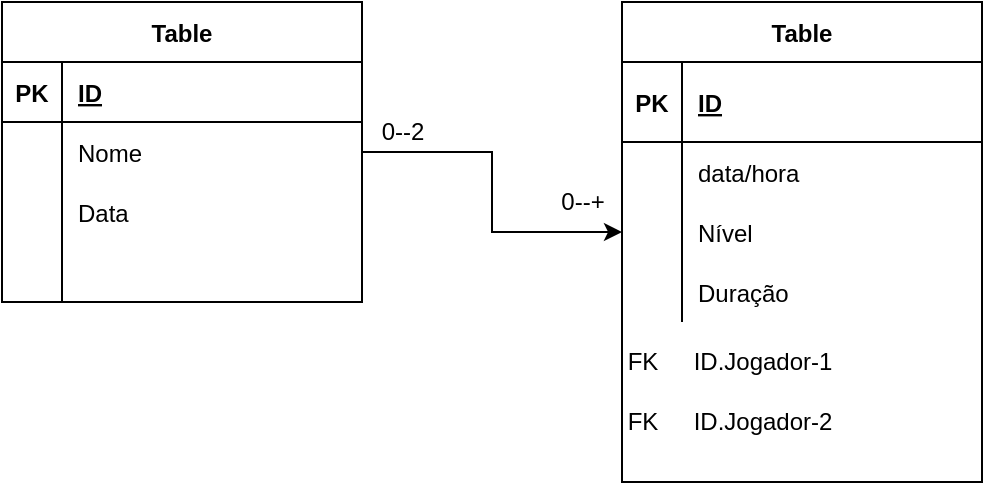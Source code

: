 <mxfile version="20.6.0" type="github" pages="3">
  <diagram id="2_VEw3E54Y6QXN33QihY" name="Página-1">
    <mxGraphModel dx="1515" dy="719" grid="1" gridSize="10" guides="1" tooltips="1" connect="1" arrows="1" fold="1" page="1" pageScale="1" pageWidth="827" pageHeight="1169" math="0" shadow="0">
      <root>
        <mxCell id="0" />
        <mxCell id="1" parent="0" />
        <mxCell id="chtkHVFTdHp2eZANlYZL-1" value="Table" style="shape=table;startSize=30;container=1;collapsible=1;childLayout=tableLayout;fixedRows=1;rowLines=0;fontStyle=1;align=center;resizeLast=1;" vertex="1" parent="1">
          <mxGeometry x="100" y="40" width="180" height="150" as="geometry" />
        </mxCell>
        <mxCell id="chtkHVFTdHp2eZANlYZL-2" value="" style="shape=tableRow;horizontal=0;startSize=0;swimlaneHead=0;swimlaneBody=0;fillColor=none;collapsible=0;dropTarget=0;points=[[0,0.5],[1,0.5]];portConstraint=eastwest;top=0;left=0;right=0;bottom=1;" vertex="1" parent="chtkHVFTdHp2eZANlYZL-1">
          <mxGeometry y="30" width="180" height="30" as="geometry" />
        </mxCell>
        <mxCell id="chtkHVFTdHp2eZANlYZL-3" value="PK" style="shape=partialRectangle;connectable=0;fillColor=none;top=0;left=0;bottom=0;right=0;fontStyle=1;overflow=hidden;" vertex="1" parent="chtkHVFTdHp2eZANlYZL-2">
          <mxGeometry width="30" height="30" as="geometry">
            <mxRectangle width="30" height="30" as="alternateBounds" />
          </mxGeometry>
        </mxCell>
        <mxCell id="chtkHVFTdHp2eZANlYZL-4" value="ID" style="shape=partialRectangle;connectable=0;fillColor=none;top=0;left=0;bottom=0;right=0;align=left;spacingLeft=6;fontStyle=5;overflow=hidden;" vertex="1" parent="chtkHVFTdHp2eZANlYZL-2">
          <mxGeometry x="30" width="150" height="30" as="geometry">
            <mxRectangle width="150" height="30" as="alternateBounds" />
          </mxGeometry>
        </mxCell>
        <mxCell id="chtkHVFTdHp2eZANlYZL-5" value="" style="shape=tableRow;horizontal=0;startSize=0;swimlaneHead=0;swimlaneBody=0;fillColor=none;collapsible=0;dropTarget=0;points=[[0,0.5],[1,0.5]];portConstraint=eastwest;top=0;left=0;right=0;bottom=0;" vertex="1" parent="chtkHVFTdHp2eZANlYZL-1">
          <mxGeometry y="60" width="180" height="30" as="geometry" />
        </mxCell>
        <mxCell id="chtkHVFTdHp2eZANlYZL-6" value="" style="shape=partialRectangle;connectable=0;fillColor=none;top=0;left=0;bottom=0;right=0;editable=1;overflow=hidden;" vertex="1" parent="chtkHVFTdHp2eZANlYZL-5">
          <mxGeometry width="30" height="30" as="geometry">
            <mxRectangle width="30" height="30" as="alternateBounds" />
          </mxGeometry>
        </mxCell>
        <mxCell id="chtkHVFTdHp2eZANlYZL-7" value="Nome" style="shape=partialRectangle;connectable=0;fillColor=none;top=0;left=0;bottom=0;right=0;align=left;spacingLeft=6;overflow=hidden;" vertex="1" parent="chtkHVFTdHp2eZANlYZL-5">
          <mxGeometry x="30" width="150" height="30" as="geometry">
            <mxRectangle width="150" height="30" as="alternateBounds" />
          </mxGeometry>
        </mxCell>
        <mxCell id="chtkHVFTdHp2eZANlYZL-8" value="" style="shape=tableRow;horizontal=0;startSize=0;swimlaneHead=0;swimlaneBody=0;fillColor=none;collapsible=0;dropTarget=0;points=[[0,0.5],[1,0.5]];portConstraint=eastwest;top=0;left=0;right=0;bottom=0;" vertex="1" parent="chtkHVFTdHp2eZANlYZL-1">
          <mxGeometry y="90" width="180" height="30" as="geometry" />
        </mxCell>
        <mxCell id="chtkHVFTdHp2eZANlYZL-9" value="" style="shape=partialRectangle;connectable=0;fillColor=none;top=0;left=0;bottom=0;right=0;editable=1;overflow=hidden;" vertex="1" parent="chtkHVFTdHp2eZANlYZL-8">
          <mxGeometry width="30" height="30" as="geometry">
            <mxRectangle width="30" height="30" as="alternateBounds" />
          </mxGeometry>
        </mxCell>
        <mxCell id="chtkHVFTdHp2eZANlYZL-10" value="Data" style="shape=partialRectangle;connectable=0;fillColor=none;top=0;left=0;bottom=0;right=0;align=left;spacingLeft=6;overflow=hidden;" vertex="1" parent="chtkHVFTdHp2eZANlYZL-8">
          <mxGeometry x="30" width="150" height="30" as="geometry">
            <mxRectangle width="150" height="30" as="alternateBounds" />
          </mxGeometry>
        </mxCell>
        <mxCell id="chtkHVFTdHp2eZANlYZL-11" value="" style="shape=tableRow;horizontal=0;startSize=0;swimlaneHead=0;swimlaneBody=0;fillColor=none;collapsible=0;dropTarget=0;points=[[0,0.5],[1,0.5]];portConstraint=eastwest;top=0;left=0;right=0;bottom=0;" vertex="1" parent="chtkHVFTdHp2eZANlYZL-1">
          <mxGeometry y="120" width="180" height="30" as="geometry" />
        </mxCell>
        <mxCell id="chtkHVFTdHp2eZANlYZL-12" value="" style="shape=partialRectangle;connectable=0;fillColor=none;top=0;left=0;bottom=0;right=0;editable=1;overflow=hidden;" vertex="1" parent="chtkHVFTdHp2eZANlYZL-11">
          <mxGeometry width="30" height="30" as="geometry">
            <mxRectangle width="30" height="30" as="alternateBounds" />
          </mxGeometry>
        </mxCell>
        <mxCell id="chtkHVFTdHp2eZANlYZL-13" value="" style="shape=partialRectangle;connectable=0;fillColor=none;top=0;left=0;bottom=0;right=0;align=left;spacingLeft=6;overflow=hidden;" vertex="1" parent="chtkHVFTdHp2eZANlYZL-11">
          <mxGeometry x="30" width="150" height="30" as="geometry">
            <mxRectangle width="150" height="30" as="alternateBounds" />
          </mxGeometry>
        </mxCell>
        <mxCell id="chtkHVFTdHp2eZANlYZL-14" value="Table" style="shape=table;startSize=30;container=1;collapsible=1;childLayout=tableLayout;fixedRows=1;rowLines=0;fontStyle=1;align=center;resizeLast=1;" vertex="1" parent="1">
          <mxGeometry x="410" y="40" width="180" height="240" as="geometry" />
        </mxCell>
        <mxCell id="chtkHVFTdHp2eZANlYZL-15" value="" style="shape=tableRow;horizontal=0;startSize=0;swimlaneHead=0;swimlaneBody=0;fillColor=none;collapsible=0;dropTarget=0;points=[[0,0.5],[1,0.5]];portConstraint=eastwest;top=0;left=0;right=0;bottom=1;" vertex="1" parent="chtkHVFTdHp2eZANlYZL-14">
          <mxGeometry y="30" width="180" height="40" as="geometry" />
        </mxCell>
        <mxCell id="chtkHVFTdHp2eZANlYZL-16" value="PK" style="shape=partialRectangle;connectable=0;fillColor=none;top=0;left=0;bottom=0;right=0;fontStyle=1;overflow=hidden;" vertex="1" parent="chtkHVFTdHp2eZANlYZL-15">
          <mxGeometry width="30" height="40" as="geometry">
            <mxRectangle width="30" height="40" as="alternateBounds" />
          </mxGeometry>
        </mxCell>
        <mxCell id="chtkHVFTdHp2eZANlYZL-17" value="ID" style="shape=partialRectangle;connectable=0;fillColor=none;top=0;left=0;bottom=0;right=0;align=left;spacingLeft=6;fontStyle=5;overflow=hidden;" vertex="1" parent="chtkHVFTdHp2eZANlYZL-15">
          <mxGeometry x="30" width="150" height="40" as="geometry">
            <mxRectangle width="150" height="40" as="alternateBounds" />
          </mxGeometry>
        </mxCell>
        <mxCell id="chtkHVFTdHp2eZANlYZL-18" value="" style="shape=tableRow;horizontal=0;startSize=0;swimlaneHead=0;swimlaneBody=0;fillColor=none;collapsible=0;dropTarget=0;points=[[0,0.5],[1,0.5]];portConstraint=eastwest;top=0;left=0;right=0;bottom=0;" vertex="1" parent="chtkHVFTdHp2eZANlYZL-14">
          <mxGeometry y="70" width="180" height="30" as="geometry" />
        </mxCell>
        <mxCell id="chtkHVFTdHp2eZANlYZL-19" value="" style="shape=partialRectangle;connectable=0;fillColor=none;top=0;left=0;bottom=0;right=0;editable=1;overflow=hidden;" vertex="1" parent="chtkHVFTdHp2eZANlYZL-18">
          <mxGeometry width="30" height="30" as="geometry">
            <mxRectangle width="30" height="30" as="alternateBounds" />
          </mxGeometry>
        </mxCell>
        <mxCell id="chtkHVFTdHp2eZANlYZL-20" value="data/hora" style="shape=partialRectangle;connectable=0;fillColor=none;top=0;left=0;bottom=0;right=0;align=left;spacingLeft=6;overflow=hidden;" vertex="1" parent="chtkHVFTdHp2eZANlYZL-18">
          <mxGeometry x="30" width="150" height="30" as="geometry">
            <mxRectangle width="150" height="30" as="alternateBounds" />
          </mxGeometry>
        </mxCell>
        <mxCell id="chtkHVFTdHp2eZANlYZL-21" value="" style="shape=tableRow;horizontal=0;startSize=0;swimlaneHead=0;swimlaneBody=0;fillColor=none;collapsible=0;dropTarget=0;points=[[0,0.5],[1,0.5]];portConstraint=eastwest;top=0;left=0;right=0;bottom=0;" vertex="1" parent="chtkHVFTdHp2eZANlYZL-14">
          <mxGeometry y="100" width="180" height="30" as="geometry" />
        </mxCell>
        <mxCell id="chtkHVFTdHp2eZANlYZL-22" value="" style="shape=partialRectangle;connectable=0;fillColor=none;top=0;left=0;bottom=0;right=0;editable=1;overflow=hidden;" vertex="1" parent="chtkHVFTdHp2eZANlYZL-21">
          <mxGeometry width="30" height="30" as="geometry">
            <mxRectangle width="30" height="30" as="alternateBounds" />
          </mxGeometry>
        </mxCell>
        <mxCell id="chtkHVFTdHp2eZANlYZL-23" value="Nível" style="shape=partialRectangle;connectable=0;fillColor=none;top=0;left=0;bottom=0;right=0;align=left;spacingLeft=6;overflow=hidden;" vertex="1" parent="chtkHVFTdHp2eZANlYZL-21">
          <mxGeometry x="30" width="150" height="30" as="geometry">
            <mxRectangle width="150" height="30" as="alternateBounds" />
          </mxGeometry>
        </mxCell>
        <mxCell id="chtkHVFTdHp2eZANlYZL-24" value="" style="shape=tableRow;horizontal=0;startSize=0;swimlaneHead=0;swimlaneBody=0;fillColor=none;collapsible=0;dropTarget=0;points=[[0,0.5],[1,0.5]];portConstraint=eastwest;top=0;left=0;right=0;bottom=0;" vertex="1" parent="chtkHVFTdHp2eZANlYZL-14">
          <mxGeometry y="130" width="180" height="30" as="geometry" />
        </mxCell>
        <mxCell id="chtkHVFTdHp2eZANlYZL-25" value="" style="shape=partialRectangle;connectable=0;fillColor=none;top=0;left=0;bottom=0;right=0;editable=1;overflow=hidden;" vertex="1" parent="chtkHVFTdHp2eZANlYZL-24">
          <mxGeometry width="30" height="30" as="geometry">
            <mxRectangle width="30" height="30" as="alternateBounds" />
          </mxGeometry>
        </mxCell>
        <mxCell id="chtkHVFTdHp2eZANlYZL-26" value="Duração" style="shape=partialRectangle;connectable=0;fillColor=none;top=0;left=0;bottom=0;right=0;align=left;spacingLeft=6;overflow=hidden;" vertex="1" parent="chtkHVFTdHp2eZANlYZL-24">
          <mxGeometry x="30" width="150" height="30" as="geometry">
            <mxRectangle width="150" height="30" as="alternateBounds" />
          </mxGeometry>
        </mxCell>
        <mxCell id="chtkHVFTdHp2eZANlYZL-27" value="FK" style="text;html=1;align=center;verticalAlign=middle;resizable=0;points=[];autosize=1;strokeColor=none;fillColor=none;" vertex="1" parent="1">
          <mxGeometry x="400" y="205" width="40" height="30" as="geometry" />
        </mxCell>
        <mxCell id="chtkHVFTdHp2eZANlYZL-28" value="ID.Jogador-1" style="text;html=1;align=center;verticalAlign=middle;resizable=0;points=[];autosize=1;strokeColor=none;fillColor=none;" vertex="1" parent="1">
          <mxGeometry x="435" y="205" width="90" height="30" as="geometry" />
        </mxCell>
        <mxCell id="chtkHVFTdHp2eZANlYZL-43" value="ID.Jogador-2" style="text;html=1;align=center;verticalAlign=middle;resizable=0;points=[];autosize=1;strokeColor=none;fillColor=none;" vertex="1" parent="1">
          <mxGeometry x="435" y="235" width="90" height="30" as="geometry" />
        </mxCell>
        <mxCell id="chtkHVFTdHp2eZANlYZL-44" value="FK" style="text;html=1;align=center;verticalAlign=middle;resizable=0;points=[];autosize=1;strokeColor=none;fillColor=none;" vertex="1" parent="1">
          <mxGeometry x="400" y="235" width="40" height="30" as="geometry" />
        </mxCell>
        <mxCell id="chtkHVFTdHp2eZANlYZL-45" style="edgeStyle=orthogonalEdgeStyle;rounded=0;orthogonalLoop=1;jettySize=auto;html=1;entryX=0;entryY=0.5;entryDx=0;entryDy=0;" edge="1" parent="1" source="chtkHVFTdHp2eZANlYZL-5" target="chtkHVFTdHp2eZANlYZL-21">
          <mxGeometry relative="1" as="geometry" />
        </mxCell>
        <mxCell id="chtkHVFTdHp2eZANlYZL-46" value="0--2" style="text;html=1;align=center;verticalAlign=middle;resizable=0;points=[];autosize=1;strokeColor=none;fillColor=none;" vertex="1" parent="1">
          <mxGeometry x="280" y="90" width="40" height="30" as="geometry" />
        </mxCell>
        <mxCell id="chtkHVFTdHp2eZANlYZL-47" value="0--+" style="text;html=1;align=center;verticalAlign=middle;resizable=0;points=[];autosize=1;strokeColor=none;fillColor=none;" vertex="1" parent="1">
          <mxGeometry x="365" y="125" width="50" height="30" as="geometry" />
        </mxCell>
      </root>
    </mxGraphModel>
  </diagram>
  <diagram id="8LpZMBk1aaNmM6soQ3Q2" name="Página-2">
    <mxGraphModel dx="1915" dy="719" grid="1" gridSize="10" guides="1" tooltips="1" connect="1" arrows="1" fold="1" page="0" pageScale="1" pageWidth="827" pageHeight="1169" math="0" shadow="0">
      <root>
        <mxCell id="0" />
        <mxCell id="1" parent="0" />
        <mxCell id="Kwo3bk23uC8DYpUU-mzR-138" style="edgeStyle=orthogonalEdgeStyle;rounded=0;orthogonalLoop=1;jettySize=auto;html=1;exitX=1;exitY=1;exitDx=0;exitDy=0;entryX=0.5;entryY=0;entryDx=0;entryDy=0;" edge="1" parent="1" source="Kwo3bk23uC8DYpUU-mzR-1" target="Kwo3bk23uC8DYpUU-mzR-145">
          <mxGeometry relative="1" as="geometry">
            <Array as="points">
              <mxPoint x="200" y="300" />
              <mxPoint x="230" y="300" />
              <mxPoint x="230" y="350" />
              <mxPoint x="70" y="350" />
            </Array>
          </mxGeometry>
        </mxCell>
        <mxCell id="Kwo3bk23uC8DYpUU-mzR-1" value="Médico" style="shape=table;startSize=30;container=1;collapsible=1;childLayout=tableLayout;fixedRows=1;rowLines=0;fontStyle=1;align=center;resizeLast=1;" vertex="1" parent="1">
          <mxGeometry x="20" y="70" width="180" height="250" as="geometry" />
        </mxCell>
        <mxCell id="Kwo3bk23uC8DYpUU-mzR-2" value="" style="shape=tableRow;horizontal=0;startSize=0;swimlaneHead=0;swimlaneBody=0;fillColor=none;collapsible=0;dropTarget=0;points=[[0,0.5],[1,0.5]];portConstraint=eastwest;top=0;left=0;right=0;bottom=1;" vertex="1" parent="Kwo3bk23uC8DYpUU-mzR-1">
          <mxGeometry y="30" width="180" height="30" as="geometry" />
        </mxCell>
        <mxCell id="Kwo3bk23uC8DYpUU-mzR-3" value="PK" style="shape=partialRectangle;connectable=0;fillColor=none;top=0;left=0;bottom=0;right=0;fontStyle=1;overflow=hidden;" vertex="1" parent="Kwo3bk23uC8DYpUU-mzR-2">
          <mxGeometry width="30" height="30" as="geometry">
            <mxRectangle width="30" height="30" as="alternateBounds" />
          </mxGeometry>
        </mxCell>
        <mxCell id="Kwo3bk23uC8DYpUU-mzR-4" value="ID" style="shape=partialRectangle;connectable=0;fillColor=none;top=0;left=0;bottom=0;right=0;align=left;spacingLeft=6;fontStyle=5;overflow=hidden;" vertex="1" parent="Kwo3bk23uC8DYpUU-mzR-2">
          <mxGeometry x="30" width="150" height="30" as="geometry">
            <mxRectangle width="150" height="30" as="alternateBounds" />
          </mxGeometry>
        </mxCell>
        <mxCell id="Kwo3bk23uC8DYpUU-mzR-5" value="" style="shape=tableRow;horizontal=0;startSize=0;swimlaneHead=0;swimlaneBody=0;fillColor=none;collapsible=0;dropTarget=0;points=[[0,0.5],[1,0.5]];portConstraint=eastwest;top=0;left=0;right=0;bottom=0;" vertex="1" parent="Kwo3bk23uC8DYpUU-mzR-1">
          <mxGeometry y="60" width="180" height="30" as="geometry" />
        </mxCell>
        <mxCell id="Kwo3bk23uC8DYpUU-mzR-6" value="" style="shape=partialRectangle;connectable=0;fillColor=none;top=0;left=0;bottom=0;right=0;editable=1;overflow=hidden;" vertex="1" parent="Kwo3bk23uC8DYpUU-mzR-5">
          <mxGeometry width="30" height="30" as="geometry">
            <mxRectangle width="30" height="30" as="alternateBounds" />
          </mxGeometry>
        </mxCell>
        <mxCell id="Kwo3bk23uC8DYpUU-mzR-7" value="Nome" style="shape=partialRectangle;connectable=0;fillColor=none;top=0;left=0;bottom=0;right=0;align=left;spacingLeft=6;overflow=hidden;" vertex="1" parent="Kwo3bk23uC8DYpUU-mzR-5">
          <mxGeometry x="30" width="150" height="30" as="geometry">
            <mxRectangle width="150" height="30" as="alternateBounds" />
          </mxGeometry>
        </mxCell>
        <mxCell id="Kwo3bk23uC8DYpUU-mzR-8" value="" style="shape=tableRow;horizontal=0;startSize=0;swimlaneHead=0;swimlaneBody=0;fillColor=none;collapsible=0;dropTarget=0;points=[[0,0.5],[1,0.5]];portConstraint=eastwest;top=0;left=0;right=0;bottom=0;" vertex="1" parent="Kwo3bk23uC8DYpUU-mzR-1">
          <mxGeometry y="90" width="180" height="30" as="geometry" />
        </mxCell>
        <mxCell id="Kwo3bk23uC8DYpUU-mzR-9" value="" style="shape=partialRectangle;connectable=0;fillColor=none;top=0;left=0;bottom=0;right=0;editable=1;overflow=hidden;" vertex="1" parent="Kwo3bk23uC8DYpUU-mzR-8">
          <mxGeometry width="30" height="30" as="geometry">
            <mxRectangle width="30" height="30" as="alternateBounds" />
          </mxGeometry>
        </mxCell>
        <mxCell id="Kwo3bk23uC8DYpUU-mzR-10" value="Data" style="shape=partialRectangle;connectable=0;fillColor=none;top=0;left=0;bottom=0;right=0;align=left;spacingLeft=6;overflow=hidden;" vertex="1" parent="Kwo3bk23uC8DYpUU-mzR-8">
          <mxGeometry x="30" width="150" height="30" as="geometry">
            <mxRectangle width="150" height="30" as="alternateBounds" />
          </mxGeometry>
        </mxCell>
        <mxCell id="Kwo3bk23uC8DYpUU-mzR-11" value="" style="shape=tableRow;horizontal=0;startSize=0;swimlaneHead=0;swimlaneBody=0;fillColor=none;collapsible=0;dropTarget=0;points=[[0,0.5],[1,0.5]];portConstraint=eastwest;top=0;left=0;right=0;bottom=0;" vertex="1" parent="Kwo3bk23uC8DYpUU-mzR-1">
          <mxGeometry y="120" width="180" height="30" as="geometry" />
        </mxCell>
        <mxCell id="Kwo3bk23uC8DYpUU-mzR-12" value="FK" style="shape=partialRectangle;connectable=0;fillColor=none;top=0;left=0;bottom=0;right=0;editable=1;overflow=hidden;" vertex="1" parent="Kwo3bk23uC8DYpUU-mzR-11">
          <mxGeometry width="30" height="30" as="geometry">
            <mxRectangle width="30" height="30" as="alternateBounds" />
          </mxGeometry>
        </mxCell>
        <mxCell id="Kwo3bk23uC8DYpUU-mzR-13" value="IDespecialidade" style="shape=partialRectangle;connectable=0;fillColor=none;top=0;left=0;bottom=0;right=0;align=left;spacingLeft=6;overflow=hidden;" vertex="1" parent="Kwo3bk23uC8DYpUU-mzR-11">
          <mxGeometry x="30" width="150" height="30" as="geometry">
            <mxRectangle width="150" height="30" as="alternateBounds" />
          </mxGeometry>
        </mxCell>
        <mxCell id="Kwo3bk23uC8DYpUU-mzR-14" value="Morada" style="shape=partialRectangle;connectable=0;fillColor=none;top=0;left=0;bottom=0;right=0;align=left;spacingLeft=6;overflow=hidden;" vertex="1" parent="1">
          <mxGeometry x="50" y="220" width="150" height="30" as="geometry">
            <mxRectangle width="150" height="30" as="alternateBounds" />
          </mxGeometry>
        </mxCell>
        <mxCell id="Kwo3bk23uC8DYpUU-mzR-15" value="código postal" style="shape=partialRectangle;connectable=0;fillColor=none;top=0;left=0;bottom=0;right=0;align=left;spacingLeft=6;overflow=hidden;" vertex="1" parent="1">
          <mxGeometry x="50" y="250" width="150" height="30" as="geometry">
            <mxRectangle width="150" height="30" as="alternateBounds" />
          </mxGeometry>
        </mxCell>
        <mxCell id="Kwo3bk23uC8DYpUU-mzR-16" value="Especialidade" style="shape=table;startSize=30;container=1;collapsible=1;childLayout=tableLayout;fixedRows=1;rowLines=0;fontStyle=1;align=center;resizeLast=1;" vertex="1" parent="1">
          <mxGeometry x="360" y="130" width="180" height="150" as="geometry" />
        </mxCell>
        <mxCell id="Kwo3bk23uC8DYpUU-mzR-17" value="" style="shape=tableRow;horizontal=0;startSize=0;swimlaneHead=0;swimlaneBody=0;fillColor=none;collapsible=0;dropTarget=0;points=[[0,0.5],[1,0.5]];portConstraint=eastwest;top=0;left=0;right=0;bottom=1;" vertex="1" parent="Kwo3bk23uC8DYpUU-mzR-16">
          <mxGeometry y="30" width="180" height="30" as="geometry" />
        </mxCell>
        <mxCell id="Kwo3bk23uC8DYpUU-mzR-18" value="PK" style="shape=partialRectangle;connectable=0;fillColor=none;top=0;left=0;bottom=0;right=0;fontStyle=1;overflow=hidden;" vertex="1" parent="Kwo3bk23uC8DYpUU-mzR-17">
          <mxGeometry width="30" height="30" as="geometry">
            <mxRectangle width="30" height="30" as="alternateBounds" />
          </mxGeometry>
        </mxCell>
        <mxCell id="Kwo3bk23uC8DYpUU-mzR-19" value="ID" style="shape=partialRectangle;connectable=0;fillColor=none;top=0;left=0;bottom=0;right=0;align=left;spacingLeft=6;fontStyle=5;overflow=hidden;" vertex="1" parent="Kwo3bk23uC8DYpUU-mzR-17">
          <mxGeometry x="30" width="150" height="30" as="geometry">
            <mxRectangle width="150" height="30" as="alternateBounds" />
          </mxGeometry>
        </mxCell>
        <mxCell id="Kwo3bk23uC8DYpUU-mzR-20" value="" style="shape=tableRow;horizontal=0;startSize=0;swimlaneHead=0;swimlaneBody=0;fillColor=none;collapsible=0;dropTarget=0;points=[[0,0.5],[1,0.5]];portConstraint=eastwest;top=0;left=0;right=0;bottom=0;" vertex="1" parent="Kwo3bk23uC8DYpUU-mzR-16">
          <mxGeometry y="60" width="180" height="30" as="geometry" />
        </mxCell>
        <mxCell id="Kwo3bk23uC8DYpUU-mzR-21" value="" style="shape=partialRectangle;connectable=0;fillColor=none;top=0;left=0;bottom=0;right=0;editable=1;overflow=hidden;" vertex="1" parent="Kwo3bk23uC8DYpUU-mzR-20">
          <mxGeometry width="30" height="30" as="geometry">
            <mxRectangle width="30" height="30" as="alternateBounds" />
          </mxGeometry>
        </mxCell>
        <mxCell id="Kwo3bk23uC8DYpUU-mzR-22" value="descrição" style="shape=partialRectangle;connectable=0;fillColor=none;top=0;left=0;bottom=0;right=0;align=left;spacingLeft=6;overflow=hidden;" vertex="1" parent="Kwo3bk23uC8DYpUU-mzR-20">
          <mxGeometry x="30" width="150" height="30" as="geometry">
            <mxRectangle width="150" height="30" as="alternateBounds" />
          </mxGeometry>
        </mxCell>
        <mxCell id="Kwo3bk23uC8DYpUU-mzR-23" value="" style="shape=tableRow;horizontal=0;startSize=0;swimlaneHead=0;swimlaneBody=0;fillColor=none;collapsible=0;dropTarget=0;points=[[0,0.5],[1,0.5]];portConstraint=eastwest;top=0;left=0;right=0;bottom=0;" vertex="1" parent="Kwo3bk23uC8DYpUU-mzR-16">
          <mxGeometry y="90" width="180" height="30" as="geometry" />
        </mxCell>
        <mxCell id="Kwo3bk23uC8DYpUU-mzR-24" value="FK" style="shape=partialRectangle;connectable=0;fillColor=none;top=0;left=0;bottom=0;right=0;editable=1;overflow=hidden;" vertex="1" parent="Kwo3bk23uC8DYpUU-mzR-23">
          <mxGeometry width="30" height="30" as="geometry">
            <mxRectangle width="30" height="30" as="alternateBounds" />
          </mxGeometry>
        </mxCell>
        <mxCell id="Kwo3bk23uC8DYpUU-mzR-25" value="médico" style="shape=partialRectangle;connectable=0;fillColor=none;top=0;left=0;bottom=0;right=0;align=left;spacingLeft=6;overflow=hidden;" vertex="1" parent="Kwo3bk23uC8DYpUU-mzR-23">
          <mxGeometry x="30" width="150" height="30" as="geometry">
            <mxRectangle width="150" height="30" as="alternateBounds" />
          </mxGeometry>
        </mxCell>
        <mxCell id="Kwo3bk23uC8DYpUU-mzR-26" value="" style="shape=tableRow;horizontal=0;startSize=0;swimlaneHead=0;swimlaneBody=0;fillColor=none;collapsible=0;dropTarget=0;points=[[0,0.5],[1,0.5]];portConstraint=eastwest;top=0;left=0;right=0;bottom=0;" vertex="1" parent="Kwo3bk23uC8DYpUU-mzR-16">
          <mxGeometry y="120" width="180" height="30" as="geometry" />
        </mxCell>
        <mxCell id="Kwo3bk23uC8DYpUU-mzR-27" value="" style="shape=partialRectangle;connectable=0;fillColor=none;top=0;left=0;bottom=0;right=0;editable=1;overflow=hidden;" vertex="1" parent="Kwo3bk23uC8DYpUU-mzR-26">
          <mxGeometry width="30" height="30" as="geometry">
            <mxRectangle width="30" height="30" as="alternateBounds" />
          </mxGeometry>
        </mxCell>
        <mxCell id="Kwo3bk23uC8DYpUU-mzR-28" value="Row 3" style="shape=partialRectangle;connectable=0;fillColor=none;top=0;left=0;bottom=0;right=0;align=left;spacingLeft=6;overflow=hidden;" vertex="1" parent="Kwo3bk23uC8DYpUU-mzR-26">
          <mxGeometry x="30" width="150" height="30" as="geometry">
            <mxRectangle width="150" height="30" as="alternateBounds" />
          </mxGeometry>
        </mxCell>
        <mxCell id="Kwo3bk23uC8DYpUU-mzR-30" style="edgeStyle=orthogonalEdgeStyle;rounded=0;orthogonalLoop=1;jettySize=auto;html=1;entryX=0;entryY=0.5;entryDx=0;entryDy=0;" edge="1" parent="1" source="Kwo3bk23uC8DYpUU-mzR-11" target="Kwo3bk23uC8DYpUU-mzR-23">
          <mxGeometry relative="1" as="geometry" />
        </mxCell>
        <mxCell id="Kwo3bk23uC8DYpUU-mzR-31" value="0--*" style="text;html=1;align=center;verticalAlign=middle;resizable=0;points=[];autosize=1;strokeColor=none;fillColor=none;" vertex="1" parent="1">
          <mxGeometry x="200" y="165" width="40" height="30" as="geometry" />
        </mxCell>
        <mxCell id="Kwo3bk23uC8DYpUU-mzR-33" value="0--1" style="text;html=1;align=center;verticalAlign=middle;resizable=0;points=[];autosize=1;strokeColor=none;fillColor=none;" vertex="1" parent="1">
          <mxGeometry x="320" y="205" width="40" height="30" as="geometry" />
        </mxCell>
        <mxCell id="Kwo3bk23uC8DYpUU-mzR-34" value="paciente " style="shape=table;startSize=30;container=1;collapsible=1;childLayout=tableLayout;fixedRows=1;rowLines=0;fontStyle=1;align=center;resizeLast=1;" vertex="1" parent="1">
          <mxGeometry x="130" y="645" width="180" height="190" as="geometry" />
        </mxCell>
        <mxCell id="Kwo3bk23uC8DYpUU-mzR-35" value="" style="shape=tableRow;horizontal=0;startSize=0;swimlaneHead=0;swimlaneBody=0;fillColor=none;collapsible=0;dropTarget=0;points=[[0,0.5],[1,0.5]];portConstraint=eastwest;top=0;left=0;right=0;bottom=1;" vertex="1" parent="Kwo3bk23uC8DYpUU-mzR-34">
          <mxGeometry y="30" width="180" height="30" as="geometry" />
        </mxCell>
        <mxCell id="Kwo3bk23uC8DYpUU-mzR-36" value="PK" style="shape=partialRectangle;connectable=0;fillColor=none;top=0;left=0;bottom=0;right=0;fontStyle=1;overflow=hidden;" vertex="1" parent="Kwo3bk23uC8DYpUU-mzR-35">
          <mxGeometry width="30" height="30" as="geometry">
            <mxRectangle width="30" height="30" as="alternateBounds" />
          </mxGeometry>
        </mxCell>
        <mxCell id="Kwo3bk23uC8DYpUU-mzR-37" value="ID" style="shape=partialRectangle;connectable=0;fillColor=none;top=0;left=0;bottom=0;right=0;align=left;spacingLeft=6;fontStyle=5;overflow=hidden;" vertex="1" parent="Kwo3bk23uC8DYpUU-mzR-35">
          <mxGeometry x="30" width="150" height="30" as="geometry">
            <mxRectangle width="150" height="30" as="alternateBounds" />
          </mxGeometry>
        </mxCell>
        <mxCell id="Kwo3bk23uC8DYpUU-mzR-38" value="" style="shape=tableRow;horizontal=0;startSize=0;swimlaneHead=0;swimlaneBody=0;fillColor=none;collapsible=0;dropTarget=0;points=[[0,0.5],[1,0.5]];portConstraint=eastwest;top=0;left=0;right=0;bottom=0;" vertex="1" parent="Kwo3bk23uC8DYpUU-mzR-34">
          <mxGeometry y="60" width="180" height="30" as="geometry" />
        </mxCell>
        <mxCell id="Kwo3bk23uC8DYpUU-mzR-39" value="" style="shape=partialRectangle;connectable=0;fillColor=none;top=0;left=0;bottom=0;right=0;editable=1;overflow=hidden;" vertex="1" parent="Kwo3bk23uC8DYpUU-mzR-38">
          <mxGeometry width="30" height="30" as="geometry">
            <mxRectangle width="30" height="30" as="alternateBounds" />
          </mxGeometry>
        </mxCell>
        <mxCell id="Kwo3bk23uC8DYpUU-mzR-40" value="Nome" style="shape=partialRectangle;connectable=0;fillColor=none;top=0;left=0;bottom=0;right=0;align=left;spacingLeft=6;overflow=hidden;" vertex="1" parent="Kwo3bk23uC8DYpUU-mzR-38">
          <mxGeometry x="30" width="150" height="30" as="geometry">
            <mxRectangle width="150" height="30" as="alternateBounds" />
          </mxGeometry>
        </mxCell>
        <mxCell id="Kwo3bk23uC8DYpUU-mzR-41" value="" style="shape=tableRow;horizontal=0;startSize=0;swimlaneHead=0;swimlaneBody=0;fillColor=none;collapsible=0;dropTarget=0;points=[[0,0.5],[1,0.5]];portConstraint=eastwest;top=0;left=0;right=0;bottom=0;" vertex="1" parent="Kwo3bk23uC8DYpUU-mzR-34">
          <mxGeometry y="90" width="180" height="30" as="geometry" />
        </mxCell>
        <mxCell id="Kwo3bk23uC8DYpUU-mzR-42" value="" style="shape=partialRectangle;connectable=0;fillColor=none;top=0;left=0;bottom=0;right=0;editable=1;overflow=hidden;" vertex="1" parent="Kwo3bk23uC8DYpUU-mzR-41">
          <mxGeometry width="30" height="30" as="geometry">
            <mxRectangle width="30" height="30" as="alternateBounds" />
          </mxGeometry>
        </mxCell>
        <mxCell id="Kwo3bk23uC8DYpUU-mzR-43" value="Data" style="shape=partialRectangle;connectable=0;fillColor=none;top=0;left=0;bottom=0;right=0;align=left;spacingLeft=6;overflow=hidden;" vertex="1" parent="Kwo3bk23uC8DYpUU-mzR-41">
          <mxGeometry x="30" width="150" height="30" as="geometry">
            <mxRectangle width="150" height="30" as="alternateBounds" />
          </mxGeometry>
        </mxCell>
        <mxCell id="Kwo3bk23uC8DYpUU-mzR-44" value="" style="shape=tableRow;horizontal=0;startSize=0;swimlaneHead=0;swimlaneBody=0;fillColor=none;collapsible=0;dropTarget=0;points=[[0,0.5],[1,0.5]];portConstraint=eastwest;top=0;left=0;right=0;bottom=0;" vertex="1" parent="Kwo3bk23uC8DYpUU-mzR-34">
          <mxGeometry y="120" width="180" height="30" as="geometry" />
        </mxCell>
        <mxCell id="Kwo3bk23uC8DYpUU-mzR-45" value="" style="shape=partialRectangle;connectable=0;fillColor=none;top=0;left=0;bottom=0;right=0;editable=1;overflow=hidden;" vertex="1" parent="Kwo3bk23uC8DYpUU-mzR-44">
          <mxGeometry width="30" height="30" as="geometry">
            <mxRectangle width="30" height="30" as="alternateBounds" />
          </mxGeometry>
        </mxCell>
        <mxCell id="Kwo3bk23uC8DYpUU-mzR-46" value="Morada" style="shape=partialRectangle;connectable=0;fillColor=none;top=0;left=0;bottom=0;right=0;align=left;spacingLeft=6;overflow=hidden;" vertex="1" parent="Kwo3bk23uC8DYpUU-mzR-44">
          <mxGeometry x="30" width="150" height="30" as="geometry">
            <mxRectangle width="150" height="30" as="alternateBounds" />
          </mxGeometry>
        </mxCell>
        <mxCell id="Kwo3bk23uC8DYpUU-mzR-47" value="IDCodigo postal" style="shape=partialRectangle;connectable=0;fillColor=none;top=0;left=0;bottom=0;right=0;align=left;spacingLeft=6;overflow=hidden;" vertex="1" parent="1">
          <mxGeometry x="160" y="800" width="150" height="30" as="geometry">
            <mxRectangle width="150" height="30" as="alternateBounds" />
          </mxGeometry>
        </mxCell>
        <mxCell id="Kwo3bk23uC8DYpUU-mzR-48" value="Codigo postal" style="shape=table;startSize=30;container=1;collapsible=1;childLayout=tableLayout;fixedRows=1;rowLines=0;fontStyle=1;align=center;resizeLast=1;" vertex="1" parent="1">
          <mxGeometry x="420" y="350" width="180" height="150" as="geometry" />
        </mxCell>
        <mxCell id="Kwo3bk23uC8DYpUU-mzR-49" value="" style="shape=tableRow;horizontal=0;startSize=0;swimlaneHead=0;swimlaneBody=0;fillColor=none;collapsible=0;dropTarget=0;points=[[0,0.5],[1,0.5]];portConstraint=eastwest;top=0;left=0;right=0;bottom=1;" vertex="1" parent="Kwo3bk23uC8DYpUU-mzR-48">
          <mxGeometry y="30" width="180" height="30" as="geometry" />
        </mxCell>
        <mxCell id="Kwo3bk23uC8DYpUU-mzR-50" value="PK" style="shape=partialRectangle;connectable=0;fillColor=none;top=0;left=0;bottom=0;right=0;fontStyle=1;overflow=hidden;" vertex="1" parent="Kwo3bk23uC8DYpUU-mzR-49">
          <mxGeometry width="30" height="30" as="geometry">
            <mxRectangle width="30" height="30" as="alternateBounds" />
          </mxGeometry>
        </mxCell>
        <mxCell id="Kwo3bk23uC8DYpUU-mzR-51" value="ID" style="shape=partialRectangle;connectable=0;fillColor=none;top=0;left=0;bottom=0;right=0;align=left;spacingLeft=6;fontStyle=5;overflow=hidden;" vertex="1" parent="Kwo3bk23uC8DYpUU-mzR-49">
          <mxGeometry x="30" width="150" height="30" as="geometry">
            <mxRectangle width="150" height="30" as="alternateBounds" />
          </mxGeometry>
        </mxCell>
        <mxCell id="Kwo3bk23uC8DYpUU-mzR-52" value="" style="shape=tableRow;horizontal=0;startSize=0;swimlaneHead=0;swimlaneBody=0;fillColor=none;collapsible=0;dropTarget=0;points=[[0,0.5],[1,0.5]];portConstraint=eastwest;top=0;left=0;right=0;bottom=0;" vertex="1" parent="Kwo3bk23uC8DYpUU-mzR-48">
          <mxGeometry y="60" width="180" height="30" as="geometry" />
        </mxCell>
        <mxCell id="Kwo3bk23uC8DYpUU-mzR-53" value="" style="shape=partialRectangle;connectable=0;fillColor=none;top=0;left=0;bottom=0;right=0;editable=1;overflow=hidden;" vertex="1" parent="Kwo3bk23uC8DYpUU-mzR-52">
          <mxGeometry width="30" height="30" as="geometry">
            <mxRectangle width="30" height="30" as="alternateBounds" />
          </mxGeometry>
        </mxCell>
        <mxCell id="Kwo3bk23uC8DYpUU-mzR-54" value="Localidade " style="shape=partialRectangle;connectable=0;fillColor=none;top=0;left=0;bottom=0;right=0;align=left;spacingLeft=6;overflow=hidden;" vertex="1" parent="Kwo3bk23uC8DYpUU-mzR-52">
          <mxGeometry x="30" width="150" height="30" as="geometry">
            <mxRectangle width="150" height="30" as="alternateBounds" />
          </mxGeometry>
        </mxCell>
        <mxCell id="Kwo3bk23uC8DYpUU-mzR-55" value="" style="shape=tableRow;horizontal=0;startSize=0;swimlaneHead=0;swimlaneBody=0;fillColor=none;collapsible=0;dropTarget=0;points=[[0,0.5],[1,0.5]];portConstraint=eastwest;top=0;left=0;right=0;bottom=0;" vertex="1" parent="Kwo3bk23uC8DYpUU-mzR-48">
          <mxGeometry y="90" width="180" height="30" as="geometry" />
        </mxCell>
        <mxCell id="Kwo3bk23uC8DYpUU-mzR-56" value="" style="shape=partialRectangle;connectable=0;fillColor=none;top=0;left=0;bottom=0;right=0;editable=1;overflow=hidden;" vertex="1" parent="Kwo3bk23uC8DYpUU-mzR-55">
          <mxGeometry width="30" height="30" as="geometry">
            <mxRectangle width="30" height="30" as="alternateBounds" />
          </mxGeometry>
        </mxCell>
        <mxCell id="Kwo3bk23uC8DYpUU-mzR-57" value="Row 2" style="shape=partialRectangle;connectable=0;fillColor=none;top=0;left=0;bottom=0;right=0;align=left;spacingLeft=6;overflow=hidden;" vertex="1" parent="Kwo3bk23uC8DYpUU-mzR-55">
          <mxGeometry x="30" width="150" height="30" as="geometry">
            <mxRectangle width="150" height="30" as="alternateBounds" />
          </mxGeometry>
        </mxCell>
        <mxCell id="Kwo3bk23uC8DYpUU-mzR-58" value="" style="shape=tableRow;horizontal=0;startSize=0;swimlaneHead=0;swimlaneBody=0;fillColor=none;collapsible=0;dropTarget=0;points=[[0,0.5],[1,0.5]];portConstraint=eastwest;top=0;left=0;right=0;bottom=0;" vertex="1" parent="Kwo3bk23uC8DYpUU-mzR-48">
          <mxGeometry y="120" width="180" height="30" as="geometry" />
        </mxCell>
        <mxCell id="Kwo3bk23uC8DYpUU-mzR-59" value="" style="shape=partialRectangle;connectable=0;fillColor=none;top=0;left=0;bottom=0;right=0;editable=1;overflow=hidden;" vertex="1" parent="Kwo3bk23uC8DYpUU-mzR-58">
          <mxGeometry width="30" height="30" as="geometry">
            <mxRectangle width="30" height="30" as="alternateBounds" />
          </mxGeometry>
        </mxCell>
        <mxCell id="Kwo3bk23uC8DYpUU-mzR-60" value="Row 3" style="shape=partialRectangle;connectable=0;fillColor=none;top=0;left=0;bottom=0;right=0;align=left;spacingLeft=6;overflow=hidden;" vertex="1" parent="Kwo3bk23uC8DYpUU-mzR-58">
          <mxGeometry x="30" width="150" height="30" as="geometry">
            <mxRectangle width="150" height="30" as="alternateBounds" />
          </mxGeometry>
        </mxCell>
        <mxCell id="Kwo3bk23uC8DYpUU-mzR-104" style="edgeStyle=orthogonalEdgeStyle;rounded=0;orthogonalLoop=1;jettySize=auto;html=1;exitX=0;exitY=0.5;exitDx=0;exitDy=0;entryX=1;entryY=0.5;entryDx=0;entryDy=0;" edge="1" parent="1" source="Kwo3bk23uC8DYpUU-mzR-52" target="Kwo3bk23uC8DYpUU-mzR-41">
          <mxGeometry relative="1" as="geometry" />
        </mxCell>
        <mxCell id="Kwo3bk23uC8DYpUU-mzR-106" value="Fk" style="text;html=1;align=center;verticalAlign=middle;resizable=0;points=[];autosize=1;strokeColor=none;fillColor=none;" vertex="1" parent="1">
          <mxGeometry x="130" y="795" width="40" height="30" as="geometry" />
        </mxCell>
        <mxCell id="Kwo3bk23uC8DYpUU-mzR-109" value="Consulta" style="shape=partialRectangle;connectable=0;fillColor=none;top=0;left=0;bottom=0;right=0;align=left;spacingLeft=6;overflow=hidden;" vertex="1" parent="1">
          <mxGeometry x="50" y="280" width="150" height="30" as="geometry">
            <mxRectangle width="150" height="30" as="alternateBounds" />
          </mxGeometry>
        </mxCell>
        <mxCell id="Kwo3bk23uC8DYpUU-mzR-139" value="0--*" style="text;html=1;align=center;verticalAlign=middle;resizable=0;points=[];autosize=1;strokeColor=none;fillColor=none;" vertex="1" parent="1">
          <mxGeometry x="310" y="725" width="40" height="30" as="geometry" />
        </mxCell>
        <mxCell id="Kwo3bk23uC8DYpUU-mzR-140" value="0--1" style="text;html=1;align=center;verticalAlign=middle;resizable=0;points=[];autosize=1;strokeColor=none;fillColor=none;" vertex="1" parent="1">
          <mxGeometry x="380" y="395" width="40" height="30" as="geometry" />
        </mxCell>
        <mxCell id="Kwo3bk23uC8DYpUU-mzR-141" style="edgeStyle=orthogonalEdgeStyle;rounded=0;orthogonalLoop=1;jettySize=auto;html=1;exitX=1;exitY=0.5;exitDx=0;exitDy=0;entryX=0;entryY=0.5;entryDx=0;entryDy=0;" edge="1" parent="1" source="Kwo3bk23uC8DYpUU-mzR-11" target="Kwo3bk23uC8DYpUU-mzR-55">
          <mxGeometry relative="1" as="geometry">
            <Array as="points">
              <mxPoint x="200" y="260" />
              <mxPoint x="310" y="260" />
              <mxPoint x="310" y="455" />
            </Array>
          </mxGeometry>
        </mxCell>
        <mxCell id="Kwo3bk23uC8DYpUU-mzR-143" value="0--*" style="text;html=1;align=center;verticalAlign=middle;resizable=0;points=[];autosize=1;strokeColor=none;fillColor=none;" vertex="1" parent="1">
          <mxGeometry x="70" y="365" width="40" height="30" as="geometry" />
        </mxCell>
        <mxCell id="Kwo3bk23uC8DYpUU-mzR-145" value="consulta" style="shape=table;startSize=30;container=1;collapsible=1;childLayout=tableLayout;fixedRows=1;rowLines=0;fontStyle=1;align=center;resizeLast=1;" vertex="1" parent="1">
          <mxGeometry x="-20" y="390" width="180" height="150" as="geometry" />
        </mxCell>
        <mxCell id="Kwo3bk23uC8DYpUU-mzR-146" value="" style="shape=tableRow;horizontal=0;startSize=0;swimlaneHead=0;swimlaneBody=0;fillColor=none;collapsible=0;dropTarget=0;points=[[0,0.5],[1,0.5]];portConstraint=eastwest;top=0;left=0;right=0;bottom=1;" vertex="1" parent="Kwo3bk23uC8DYpUU-mzR-145">
          <mxGeometry y="30" width="180" height="30" as="geometry" />
        </mxCell>
        <mxCell id="Kwo3bk23uC8DYpUU-mzR-147" value="PK" style="shape=partialRectangle;connectable=0;fillColor=none;top=0;left=0;bottom=0;right=0;fontStyle=1;overflow=hidden;" vertex="1" parent="Kwo3bk23uC8DYpUU-mzR-146">
          <mxGeometry width="30" height="30" as="geometry">
            <mxRectangle width="30" height="30" as="alternateBounds" />
          </mxGeometry>
        </mxCell>
        <mxCell id="Kwo3bk23uC8DYpUU-mzR-148" value="ID" style="shape=partialRectangle;connectable=0;fillColor=none;top=0;left=0;bottom=0;right=0;align=left;spacingLeft=6;fontStyle=5;overflow=hidden;" vertex="1" parent="Kwo3bk23uC8DYpUU-mzR-146">
          <mxGeometry x="30" width="150" height="30" as="geometry">
            <mxRectangle width="150" height="30" as="alternateBounds" />
          </mxGeometry>
        </mxCell>
        <mxCell id="Kwo3bk23uC8DYpUU-mzR-149" value="" style="shape=tableRow;horizontal=0;startSize=0;swimlaneHead=0;swimlaneBody=0;fillColor=none;collapsible=0;dropTarget=0;points=[[0,0.5],[1,0.5]];portConstraint=eastwest;top=0;left=0;right=0;bottom=0;" vertex="1" parent="Kwo3bk23uC8DYpUU-mzR-145">
          <mxGeometry y="60" width="180" height="30" as="geometry" />
        </mxCell>
        <mxCell id="Kwo3bk23uC8DYpUU-mzR-150" value="" style="shape=partialRectangle;connectable=0;fillColor=none;top=0;left=0;bottom=0;right=0;editable=1;overflow=hidden;" vertex="1" parent="Kwo3bk23uC8DYpUU-mzR-149">
          <mxGeometry width="30" height="30" as="geometry">
            <mxRectangle width="30" height="30" as="alternateBounds" />
          </mxGeometry>
        </mxCell>
        <mxCell id="Kwo3bk23uC8DYpUU-mzR-151" value="Data" style="shape=partialRectangle;connectable=0;fillColor=none;top=0;left=0;bottom=0;right=0;align=left;spacingLeft=6;overflow=hidden;" vertex="1" parent="Kwo3bk23uC8DYpUU-mzR-149">
          <mxGeometry x="30" width="150" height="30" as="geometry">
            <mxRectangle width="150" height="30" as="alternateBounds" />
          </mxGeometry>
        </mxCell>
        <mxCell id="Kwo3bk23uC8DYpUU-mzR-152" value="" style="shape=tableRow;horizontal=0;startSize=0;swimlaneHead=0;swimlaneBody=0;fillColor=none;collapsible=0;dropTarget=0;points=[[0,0.5],[1,0.5]];portConstraint=eastwest;top=0;left=0;right=0;bottom=0;" vertex="1" parent="Kwo3bk23uC8DYpUU-mzR-145">
          <mxGeometry y="90" width="180" height="30" as="geometry" />
        </mxCell>
        <mxCell id="Kwo3bk23uC8DYpUU-mzR-153" value="FK" style="shape=partialRectangle;connectable=0;fillColor=none;top=0;left=0;bottom=0;right=0;editable=1;overflow=hidden;" vertex="1" parent="Kwo3bk23uC8DYpUU-mzR-152">
          <mxGeometry width="30" height="30" as="geometry">
            <mxRectangle width="30" height="30" as="alternateBounds" />
          </mxGeometry>
        </mxCell>
        <mxCell id="Kwo3bk23uC8DYpUU-mzR-154" value="IDMédico" style="shape=partialRectangle;connectable=0;fillColor=none;top=0;left=0;bottom=0;right=0;align=left;spacingLeft=6;overflow=hidden;" vertex="1" parent="Kwo3bk23uC8DYpUU-mzR-152">
          <mxGeometry x="30" width="150" height="30" as="geometry">
            <mxRectangle width="150" height="30" as="alternateBounds" />
          </mxGeometry>
        </mxCell>
        <mxCell id="Kwo3bk23uC8DYpUU-mzR-155" value="" style="shape=tableRow;horizontal=0;startSize=0;swimlaneHead=0;swimlaneBody=0;fillColor=none;collapsible=0;dropTarget=0;points=[[0,0.5],[1,0.5]];portConstraint=eastwest;top=0;left=0;right=0;bottom=0;" vertex="1" parent="Kwo3bk23uC8DYpUU-mzR-145">
          <mxGeometry y="120" width="180" height="30" as="geometry" />
        </mxCell>
        <mxCell id="Kwo3bk23uC8DYpUU-mzR-156" value="FK" style="shape=partialRectangle;connectable=0;fillColor=none;top=0;left=0;bottom=0;right=0;editable=1;overflow=hidden;" vertex="1" parent="Kwo3bk23uC8DYpUU-mzR-155">
          <mxGeometry width="30" height="30" as="geometry">
            <mxRectangle width="30" height="30" as="alternateBounds" />
          </mxGeometry>
        </mxCell>
        <mxCell id="Kwo3bk23uC8DYpUU-mzR-157" value="IDPaciente" style="shape=partialRectangle;connectable=0;fillColor=none;top=0;left=0;bottom=0;right=0;align=left;spacingLeft=6;overflow=hidden;" vertex="1" parent="Kwo3bk23uC8DYpUU-mzR-155">
          <mxGeometry x="30" width="150" height="30" as="geometry">
            <mxRectangle width="150" height="30" as="alternateBounds" />
          </mxGeometry>
        </mxCell>
        <mxCell id="Kwo3bk23uC8DYpUU-mzR-172" style="edgeStyle=orthogonalEdgeStyle;rounded=0;orthogonalLoop=1;jettySize=auto;html=1;exitX=1;exitY=0.5;exitDx=0;exitDy=0;" edge="1" parent="1" source="Kwo3bk23uC8DYpUU-mzR-146">
          <mxGeometry relative="1" as="geometry">
            <mxPoint x="220" y="650" as="targetPoint" />
            <Array as="points">
              <mxPoint x="220" y="435" />
            </Array>
          </mxGeometry>
        </mxCell>
        <mxCell id="Kwo3bk23uC8DYpUU-mzR-187" value="0--1" style="text;html=1;align=center;verticalAlign=middle;resizable=0;points=[];autosize=1;strokeColor=none;fillColor=none;" vertex="1" parent="1">
          <mxGeometry x="200" y="270" width="40" height="30" as="geometry" />
        </mxCell>
        <mxCell id="Kwo3bk23uC8DYpUU-mzR-190" value="0--*" style="text;html=1;align=center;verticalAlign=middle;resizable=0;points=[];autosize=1;strokeColor=none;fillColor=none;" vertex="1" parent="1">
          <mxGeometry x="160" y="410" width="40" height="30" as="geometry" />
        </mxCell>
        <mxCell id="Kwo3bk23uC8DYpUU-mzR-191" value="0--1" style="text;html=1;align=center;verticalAlign=middle;resizable=0;points=[];autosize=1;strokeColor=none;fillColor=none;" vertex="1" parent="1">
          <mxGeometry x="220" y="615" width="40" height="30" as="geometry" />
        </mxCell>
        <mxCell id="Kwo3bk23uC8DYpUU-mzR-192" value="0--*" style="text;html=1;align=center;verticalAlign=middle;resizable=0;points=[];autosize=1;strokeColor=none;fillColor=none;" vertex="1" parent="1">
          <mxGeometry x="200" y="230" width="40" height="30" as="geometry" />
        </mxCell>
        <mxCell id="Kwo3bk23uC8DYpUU-mzR-193" value="0--1" style="text;html=1;align=center;verticalAlign=middle;resizable=0;points=[];autosize=1;strokeColor=none;fillColor=none;" vertex="1" parent="1">
          <mxGeometry x="380" y="460" width="40" height="30" as="geometry" />
        </mxCell>
      </root>
    </mxGraphModel>
  </diagram>
  <diagram id="t2ud8fiTZUBsWunRM9m8" name="Página-3">
    <mxGraphModel dx="1915" dy="1119" grid="1" gridSize="10" guides="1" tooltips="1" connect="1" arrows="1" fold="1" page="0" pageScale="1" pageWidth="827" pageHeight="1169" math="0" shadow="0">
      <root>
        <mxCell id="0" />
        <mxCell id="1" parent="0" />
        <mxCell id="Ah78cdq9T-PlrmQqprOE-1" value="AUTORES" style="shape=table;startSize=30;container=1;collapsible=1;childLayout=tableLayout;fixedRows=1;rowLines=0;fontStyle=1;align=center;resizeLast=1;" vertex="1" parent="1">
          <mxGeometry x="-210" y="-20" width="180" height="150" as="geometry" />
        </mxCell>
        <mxCell id="Ah78cdq9T-PlrmQqprOE-2" value="" style="shape=tableRow;horizontal=0;startSize=0;swimlaneHead=0;swimlaneBody=0;fillColor=none;collapsible=0;dropTarget=0;points=[[0,0.5],[1,0.5]];portConstraint=eastwest;top=0;left=0;right=0;bottom=1;" vertex="1" parent="Ah78cdq9T-PlrmQqprOE-1">
          <mxGeometry y="30" width="180" height="30" as="geometry" />
        </mxCell>
        <mxCell id="Ah78cdq9T-PlrmQqprOE-3" value="PK" style="shape=partialRectangle;connectable=0;fillColor=none;top=0;left=0;bottom=0;right=0;fontStyle=1;overflow=hidden;" vertex="1" parent="Ah78cdq9T-PlrmQqprOE-2">
          <mxGeometry width="30" height="30" as="geometry">
            <mxRectangle width="30" height="30" as="alternateBounds" />
          </mxGeometry>
        </mxCell>
        <mxCell id="Ah78cdq9T-PlrmQqprOE-4" value="ID" style="shape=partialRectangle;connectable=0;fillColor=none;top=0;left=0;bottom=0;right=0;align=left;spacingLeft=6;fontStyle=5;overflow=hidden;" vertex="1" parent="Ah78cdq9T-PlrmQqprOE-2">
          <mxGeometry x="30" width="150" height="30" as="geometry">
            <mxRectangle width="150" height="30" as="alternateBounds" />
          </mxGeometry>
        </mxCell>
        <mxCell id="Ah78cdq9T-PlrmQqprOE-5" value="" style="shape=tableRow;horizontal=0;startSize=0;swimlaneHead=0;swimlaneBody=0;fillColor=none;collapsible=0;dropTarget=0;points=[[0,0.5],[1,0.5]];portConstraint=eastwest;top=0;left=0;right=0;bottom=0;" vertex="1" parent="Ah78cdq9T-PlrmQqprOE-1">
          <mxGeometry y="60" width="180" height="30" as="geometry" />
        </mxCell>
        <mxCell id="Ah78cdq9T-PlrmQqprOE-6" value="" style="shape=partialRectangle;connectable=0;fillColor=none;top=0;left=0;bottom=0;right=0;editable=1;overflow=hidden;" vertex="1" parent="Ah78cdq9T-PlrmQqprOE-5">
          <mxGeometry width="30" height="30" as="geometry">
            <mxRectangle width="30" height="30" as="alternateBounds" />
          </mxGeometry>
        </mxCell>
        <mxCell id="Ah78cdq9T-PlrmQqprOE-7" value="NOME" style="shape=partialRectangle;connectable=0;fillColor=none;top=0;left=0;bottom=0;right=0;align=left;spacingLeft=6;overflow=hidden;" vertex="1" parent="Ah78cdq9T-PlrmQqprOE-5">
          <mxGeometry x="30" width="150" height="30" as="geometry">
            <mxRectangle width="150" height="30" as="alternateBounds" />
          </mxGeometry>
        </mxCell>
        <mxCell id="Ah78cdq9T-PlrmQqprOE-8" value="" style="shape=tableRow;horizontal=0;startSize=0;swimlaneHead=0;swimlaneBody=0;fillColor=none;collapsible=0;dropTarget=0;points=[[0,0.5],[1,0.5]];portConstraint=eastwest;top=0;left=0;right=0;bottom=0;" vertex="1" parent="Ah78cdq9T-PlrmQqprOE-1">
          <mxGeometry y="90" width="180" height="30" as="geometry" />
        </mxCell>
        <mxCell id="Ah78cdq9T-PlrmQqprOE-9" value="" style="shape=partialRectangle;connectable=0;fillColor=none;top=0;left=0;bottom=0;right=0;editable=1;overflow=hidden;" vertex="1" parent="Ah78cdq9T-PlrmQqprOE-8">
          <mxGeometry width="30" height="30" as="geometry">
            <mxRectangle width="30" height="30" as="alternateBounds" />
          </mxGeometry>
        </mxCell>
        <mxCell id="Ah78cdq9T-PlrmQqprOE-10" value="" style="shape=partialRectangle;connectable=0;fillColor=none;top=0;left=0;bottom=0;right=0;align=left;spacingLeft=6;overflow=hidden;" vertex="1" parent="Ah78cdq9T-PlrmQqprOE-8">
          <mxGeometry x="30" width="150" height="30" as="geometry">
            <mxRectangle width="150" height="30" as="alternateBounds" />
          </mxGeometry>
        </mxCell>
        <mxCell id="Ah78cdq9T-PlrmQqprOE-11" value="" style="shape=tableRow;horizontal=0;startSize=0;swimlaneHead=0;swimlaneBody=0;fillColor=none;collapsible=0;dropTarget=0;points=[[0,0.5],[1,0.5]];portConstraint=eastwest;top=0;left=0;right=0;bottom=0;" vertex="1" parent="Ah78cdq9T-PlrmQqprOE-1">
          <mxGeometry y="120" width="180" height="30" as="geometry" />
        </mxCell>
        <mxCell id="Ah78cdq9T-PlrmQqprOE-12" value="" style="shape=partialRectangle;connectable=0;fillColor=none;top=0;left=0;bottom=0;right=0;editable=1;overflow=hidden;" vertex="1" parent="Ah78cdq9T-PlrmQqprOE-11">
          <mxGeometry width="30" height="30" as="geometry">
            <mxRectangle width="30" height="30" as="alternateBounds" />
          </mxGeometry>
        </mxCell>
        <mxCell id="Ah78cdq9T-PlrmQqprOE-13" value="" style="shape=partialRectangle;connectable=0;fillColor=none;top=0;left=0;bottom=0;right=0;align=left;spacingLeft=6;overflow=hidden;" vertex="1" parent="Ah78cdq9T-PlrmQqprOE-11">
          <mxGeometry x="30" width="150" height="30" as="geometry">
            <mxRectangle width="150" height="30" as="alternateBounds" />
          </mxGeometry>
        </mxCell>
        <mxCell id="Ah78cdq9T-PlrmQqprOE-14" value="EDITORES" style="shape=table;startSize=30;container=1;collapsible=1;childLayout=tableLayout;fixedRows=1;rowLines=0;fontStyle=1;align=center;resizeLast=1;" vertex="1" parent="1">
          <mxGeometry x="290" y="250" width="180" height="150" as="geometry" />
        </mxCell>
        <mxCell id="Ah78cdq9T-PlrmQqprOE-15" value="" style="shape=tableRow;horizontal=0;startSize=0;swimlaneHead=0;swimlaneBody=0;fillColor=none;collapsible=0;dropTarget=0;points=[[0,0.5],[1,0.5]];portConstraint=eastwest;top=0;left=0;right=0;bottom=1;" vertex="1" parent="Ah78cdq9T-PlrmQqprOE-14">
          <mxGeometry y="30" width="180" height="30" as="geometry" />
        </mxCell>
        <mxCell id="Ah78cdq9T-PlrmQqprOE-16" value="PK" style="shape=partialRectangle;connectable=0;fillColor=none;top=0;left=0;bottom=0;right=0;fontStyle=1;overflow=hidden;" vertex="1" parent="Ah78cdq9T-PlrmQqprOE-15">
          <mxGeometry width="30" height="30" as="geometry">
            <mxRectangle width="30" height="30" as="alternateBounds" />
          </mxGeometry>
        </mxCell>
        <mxCell id="Ah78cdq9T-PlrmQqprOE-17" value="ID" style="shape=partialRectangle;connectable=0;fillColor=none;top=0;left=0;bottom=0;right=0;align=left;spacingLeft=6;fontStyle=5;overflow=hidden;" vertex="1" parent="Ah78cdq9T-PlrmQqprOE-15">
          <mxGeometry x="30" width="150" height="30" as="geometry">
            <mxRectangle width="150" height="30" as="alternateBounds" />
          </mxGeometry>
        </mxCell>
        <mxCell id="Ah78cdq9T-PlrmQqprOE-18" value="" style="shape=tableRow;horizontal=0;startSize=0;swimlaneHead=0;swimlaneBody=0;fillColor=none;collapsible=0;dropTarget=0;points=[[0,0.5],[1,0.5]];portConstraint=eastwest;top=0;left=0;right=0;bottom=0;" vertex="1" parent="Ah78cdq9T-PlrmQqprOE-14">
          <mxGeometry y="60" width="180" height="30" as="geometry" />
        </mxCell>
        <mxCell id="Ah78cdq9T-PlrmQqprOE-19" value="" style="shape=partialRectangle;connectable=0;fillColor=none;top=0;left=0;bottom=0;right=0;editable=1;overflow=hidden;" vertex="1" parent="Ah78cdq9T-PlrmQqprOE-18">
          <mxGeometry width="30" height="30" as="geometry">
            <mxRectangle width="30" height="30" as="alternateBounds" />
          </mxGeometry>
        </mxCell>
        <mxCell id="Ah78cdq9T-PlrmQqprOE-20" value="Row 1" style="shape=partialRectangle;connectable=0;fillColor=none;top=0;left=0;bottom=0;right=0;align=left;spacingLeft=6;overflow=hidden;" vertex="1" parent="Ah78cdq9T-PlrmQqprOE-18">
          <mxGeometry x="30" width="150" height="30" as="geometry">
            <mxRectangle width="150" height="30" as="alternateBounds" />
          </mxGeometry>
        </mxCell>
        <mxCell id="Ah78cdq9T-PlrmQqprOE-21" value="" style="shape=tableRow;horizontal=0;startSize=0;swimlaneHead=0;swimlaneBody=0;fillColor=none;collapsible=0;dropTarget=0;points=[[0,0.5],[1,0.5]];portConstraint=eastwest;top=0;left=0;right=0;bottom=0;" vertex="1" parent="Ah78cdq9T-PlrmQqprOE-14">
          <mxGeometry y="90" width="180" height="30" as="geometry" />
        </mxCell>
        <mxCell id="Ah78cdq9T-PlrmQqprOE-22" value="" style="shape=partialRectangle;connectable=0;fillColor=none;top=0;left=0;bottom=0;right=0;editable=1;overflow=hidden;" vertex="1" parent="Ah78cdq9T-PlrmQqprOE-21">
          <mxGeometry width="30" height="30" as="geometry">
            <mxRectangle width="30" height="30" as="alternateBounds" />
          </mxGeometry>
        </mxCell>
        <mxCell id="Ah78cdq9T-PlrmQqprOE-23" value="" style="shape=partialRectangle;connectable=0;fillColor=none;top=0;left=0;bottom=0;right=0;align=left;spacingLeft=6;overflow=hidden;" vertex="1" parent="Ah78cdq9T-PlrmQqprOE-21">
          <mxGeometry x="30" width="150" height="30" as="geometry">
            <mxRectangle width="150" height="30" as="alternateBounds" />
          </mxGeometry>
        </mxCell>
        <mxCell id="Ah78cdq9T-PlrmQqprOE-24" value="" style="shape=tableRow;horizontal=0;startSize=0;swimlaneHead=0;swimlaneBody=0;fillColor=none;collapsible=0;dropTarget=0;points=[[0,0.5],[1,0.5]];portConstraint=eastwest;top=0;left=0;right=0;bottom=0;" vertex="1" parent="Ah78cdq9T-PlrmQqprOE-14">
          <mxGeometry y="120" width="180" height="30" as="geometry" />
        </mxCell>
        <mxCell id="Ah78cdq9T-PlrmQqprOE-25" value="" style="shape=partialRectangle;connectable=0;fillColor=none;top=0;left=0;bottom=0;right=0;editable=1;overflow=hidden;" vertex="1" parent="Ah78cdq9T-PlrmQqprOE-24">
          <mxGeometry width="30" height="30" as="geometry">
            <mxRectangle width="30" height="30" as="alternateBounds" />
          </mxGeometry>
        </mxCell>
        <mxCell id="Ah78cdq9T-PlrmQqprOE-26" value="" style="shape=partialRectangle;connectable=0;fillColor=none;top=0;left=0;bottom=0;right=0;align=left;spacingLeft=6;overflow=hidden;" vertex="1" parent="Ah78cdq9T-PlrmQqprOE-24">
          <mxGeometry x="30" width="150" height="30" as="geometry">
            <mxRectangle width="150" height="30" as="alternateBounds" />
          </mxGeometry>
        </mxCell>
        <mxCell id="Ah78cdq9T-PlrmQqprOE-84" style="edgeStyle=orthogonalEdgeStyle;rounded=0;orthogonalLoop=1;jettySize=auto;html=1;exitX=0.5;exitY=0;exitDx=0;exitDy=0;entryX=0.006;entryY=1.153;entryDx=0;entryDy=0;entryPerimeter=0;startArrow=none;" edge="1" parent="1" source="Ah78cdq9T-PlrmQqprOE-83" target="Ah78cdq9T-PlrmQqprOE-80">
          <mxGeometry relative="1" as="geometry" />
        </mxCell>
        <mxCell id="Ah78cdq9T-PlrmQqprOE-27" value="LIVROS" style="shape=table;startSize=30;container=1;collapsible=1;childLayout=tableLayout;fixedRows=1;rowLines=0;fontStyle=1;align=center;resizeLast=1;" vertex="1" parent="1">
          <mxGeometry x="-210" y="320" width="180" height="150" as="geometry" />
        </mxCell>
        <mxCell id="Ah78cdq9T-PlrmQqprOE-28" value="" style="shape=tableRow;horizontal=0;startSize=0;swimlaneHead=0;swimlaneBody=0;fillColor=none;collapsible=0;dropTarget=0;points=[[0,0.5],[1,0.5]];portConstraint=eastwest;top=0;left=0;right=0;bottom=1;" vertex="1" parent="Ah78cdq9T-PlrmQqprOE-27">
          <mxGeometry y="30" width="180" height="30" as="geometry" />
        </mxCell>
        <mxCell id="Ah78cdq9T-PlrmQqprOE-29" value="PK" style="shape=partialRectangle;connectable=0;fillColor=none;top=0;left=0;bottom=0;right=0;fontStyle=1;overflow=hidden;" vertex="1" parent="Ah78cdq9T-PlrmQqprOE-28">
          <mxGeometry width="30" height="30" as="geometry">
            <mxRectangle width="30" height="30" as="alternateBounds" />
          </mxGeometry>
        </mxCell>
        <mxCell id="Ah78cdq9T-PlrmQqprOE-30" value="ID" style="shape=partialRectangle;connectable=0;fillColor=none;top=0;left=0;bottom=0;right=0;align=left;spacingLeft=6;fontStyle=5;overflow=hidden;" vertex="1" parent="Ah78cdq9T-PlrmQqprOE-28">
          <mxGeometry x="30" width="150" height="30" as="geometry">
            <mxRectangle width="150" height="30" as="alternateBounds" />
          </mxGeometry>
        </mxCell>
        <mxCell id="Ah78cdq9T-PlrmQqprOE-31" value="" style="shape=tableRow;horizontal=0;startSize=0;swimlaneHead=0;swimlaneBody=0;fillColor=none;collapsible=0;dropTarget=0;points=[[0,0.5],[1,0.5]];portConstraint=eastwest;top=0;left=0;right=0;bottom=0;" vertex="1" parent="Ah78cdq9T-PlrmQqprOE-27">
          <mxGeometry y="60" width="180" height="30" as="geometry" />
        </mxCell>
        <mxCell id="Ah78cdq9T-PlrmQqprOE-32" value="" style="shape=partialRectangle;connectable=0;fillColor=none;top=0;left=0;bottom=0;right=0;editable=1;overflow=hidden;" vertex="1" parent="Ah78cdq9T-PlrmQqprOE-31">
          <mxGeometry width="30" height="30" as="geometry">
            <mxRectangle width="30" height="30" as="alternateBounds" />
          </mxGeometry>
        </mxCell>
        <mxCell id="Ah78cdq9T-PlrmQqprOE-33" value="TITULO" style="shape=partialRectangle;connectable=0;fillColor=none;top=0;left=0;bottom=0;right=0;align=left;spacingLeft=6;overflow=hidden;" vertex="1" parent="Ah78cdq9T-PlrmQqprOE-31">
          <mxGeometry x="30" width="150" height="30" as="geometry">
            <mxRectangle width="150" height="30" as="alternateBounds" />
          </mxGeometry>
        </mxCell>
        <mxCell id="Ah78cdq9T-PlrmQqprOE-34" value="" style="shape=tableRow;horizontal=0;startSize=0;swimlaneHead=0;swimlaneBody=0;fillColor=none;collapsible=0;dropTarget=0;points=[[0,0.5],[1,0.5]];portConstraint=eastwest;top=0;left=0;right=0;bottom=0;" vertex="1" parent="Ah78cdq9T-PlrmQqprOE-27">
          <mxGeometry y="90" width="180" height="30" as="geometry" />
        </mxCell>
        <mxCell id="Ah78cdq9T-PlrmQqprOE-35" value="" style="shape=partialRectangle;connectable=0;fillColor=none;top=0;left=0;bottom=0;right=0;editable=1;overflow=hidden;" vertex="1" parent="Ah78cdq9T-PlrmQqprOE-34">
          <mxGeometry width="30" height="30" as="geometry">
            <mxRectangle width="30" height="30" as="alternateBounds" />
          </mxGeometry>
        </mxCell>
        <mxCell id="Ah78cdq9T-PlrmQqprOE-36" value="AUTOR" style="shape=partialRectangle;connectable=0;fillColor=none;top=0;left=0;bottom=0;right=0;align=left;spacingLeft=6;overflow=hidden;" vertex="1" parent="Ah78cdq9T-PlrmQqprOE-34">
          <mxGeometry x="30" width="150" height="30" as="geometry">
            <mxRectangle width="150" height="30" as="alternateBounds" />
          </mxGeometry>
        </mxCell>
        <mxCell id="Ah78cdq9T-PlrmQqprOE-37" value="" style="shape=tableRow;horizontal=0;startSize=0;swimlaneHead=0;swimlaneBody=0;fillColor=none;collapsible=0;dropTarget=0;points=[[0,0.5],[1,0.5]];portConstraint=eastwest;top=0;left=0;right=0;bottom=0;" vertex="1" parent="Ah78cdq9T-PlrmQqprOE-27">
          <mxGeometry y="120" width="180" height="30" as="geometry" />
        </mxCell>
        <mxCell id="Ah78cdq9T-PlrmQqprOE-38" value="" style="shape=partialRectangle;connectable=0;fillColor=none;top=0;left=0;bottom=0;right=0;editable=1;overflow=hidden;" vertex="1" parent="Ah78cdq9T-PlrmQqprOE-37">
          <mxGeometry width="30" height="30" as="geometry">
            <mxRectangle width="30" height="30" as="alternateBounds" />
          </mxGeometry>
        </mxCell>
        <mxCell id="Ah78cdq9T-PlrmQqprOE-39" value="ANO" style="shape=partialRectangle;connectable=0;fillColor=none;top=0;left=0;bottom=0;right=0;align=left;spacingLeft=6;overflow=hidden;" vertex="1" parent="Ah78cdq9T-PlrmQqprOE-37">
          <mxGeometry x="30" width="150" height="30" as="geometry">
            <mxRectangle width="150" height="30" as="alternateBounds" />
          </mxGeometry>
        </mxCell>
        <mxCell id="Ah78cdq9T-PlrmQqprOE-46" value="0--1" style="text;html=1;align=center;verticalAlign=middle;resizable=0;points=[];autosize=1;strokeColor=none;fillColor=none;" vertex="1" parent="1">
          <mxGeometry x="-110" y="130" width="40" height="30" as="geometry" />
        </mxCell>
        <mxCell id="Ah78cdq9T-PlrmQqprOE-47" value="" style="edgeStyle=orthogonalEdgeStyle;rounded=0;orthogonalLoop=1;jettySize=auto;html=1;endArrow=none;entryX=0;entryY=0.5;entryDx=0;entryDy=0;exitX=0.537;exitY=1.091;exitDx=0;exitDy=0;exitPerimeter=0;startArrow=none;" edge="1" parent="1" source="Ah78cdq9T-PlrmQqprOE-87" target="Ah78cdq9T-PlrmQqprOE-74">
          <mxGeometry relative="1" as="geometry">
            <mxPoint x="-110" y="240" as="sourcePoint" />
            <mxPoint x="-109.933" y="320" as="targetPoint" />
            <Array as="points">
              <mxPoint x="150" y="150" />
            </Array>
          </mxGeometry>
        </mxCell>
        <mxCell id="Ah78cdq9T-PlrmQqprOE-65" style="edgeStyle=orthogonalEdgeStyle;rounded=0;orthogonalLoop=1;jettySize=auto;html=1;entryX=1;entryY=0.5;entryDx=0;entryDy=0;exitX=0.005;exitY=0.112;exitDx=0;exitDy=0;exitPerimeter=0;startArrow=none;" edge="1" parent="1" source="Ah78cdq9T-PlrmQqprOE-66" target="Ah78cdq9T-PlrmQqprOE-28">
          <mxGeometry relative="1" as="geometry" />
        </mxCell>
        <mxCell id="Ah78cdq9T-PlrmQqprOE-64" value="" style="shape=waypoint;sketch=0;size=6;pointerEvents=1;points=[];fillColor=none;resizable=0;rotatable=0;perimeter=centerPerimeter;snapToPoint=1;" vertex="1" parent="1">
          <mxGeometry x="150" y="330" width="40" height="40" as="geometry" />
        </mxCell>
        <mxCell id="Ah78cdq9T-PlrmQqprOE-66" value="0--*" style="text;html=1;align=center;verticalAlign=middle;resizable=0;points=[];autosize=1;strokeColor=none;fillColor=none;" vertex="1" parent="1">
          <mxGeometry x="-20" y="350" width="40" height="30" as="geometry" />
        </mxCell>
        <mxCell id="Ah78cdq9T-PlrmQqprOE-67" value="" style="edgeStyle=orthogonalEdgeStyle;rounded=0;orthogonalLoop=1;jettySize=auto;html=1;entryX=1;entryY=0.5;entryDx=0;entryDy=0;exitX=0.005;exitY=0.112;exitDx=0;exitDy=0;exitPerimeter=0;endArrow=none;startArrow=none;" edge="1" parent="1" source="Ah78cdq9T-PlrmQqprOE-68" target="Ah78cdq9T-PlrmQqprOE-66">
          <mxGeometry relative="1" as="geometry">
            <mxPoint x="210.9" y="166.8" as="sourcePoint" />
            <mxPoint x="-30" y="365" as="targetPoint" />
            <Array as="points">
              <mxPoint x="95" y="263" />
              <mxPoint x="95" y="365" />
            </Array>
          </mxGeometry>
        </mxCell>
        <mxCell id="Ah78cdq9T-PlrmQqprOE-68" value="0--1" style="text;html=1;align=center;verticalAlign=middle;resizable=0;points=[];autosize=1;strokeColor=none;fillColor=none;" vertex="1" parent="1">
          <mxGeometry x="250" y="260" width="40" height="30" as="geometry" />
        </mxCell>
        <mxCell id="Ah78cdq9T-PlrmQqprOE-69" value="" style="edgeStyle=orthogonalEdgeStyle;rounded=0;orthogonalLoop=1;jettySize=auto;html=1;entryX=1;entryY=0.5;entryDx=0;entryDy=0;exitX=0.005;exitY=0.112;exitDx=0;exitDy=0;exitPerimeter=0;endArrow=none;" edge="1" parent="1" source="Ah78cdq9T-PlrmQqprOE-14" target="Ah78cdq9T-PlrmQqprOE-68">
          <mxGeometry relative="1" as="geometry">
            <mxPoint x="290.9" y="266.8" as="sourcePoint" />
            <mxPoint x="100" y="465" as="targetPoint" />
          </mxGeometry>
        </mxCell>
        <mxCell id="Ah78cdq9T-PlrmQqprOE-70" value="AUTORES-LIVROS" style="shape=table;startSize=30;container=1;collapsible=1;childLayout=tableLayout;fixedRows=1;rowLines=0;fontStyle=1;align=center;resizeLast=1;" vertex="1" parent="1">
          <mxGeometry x="150" y="40" width="180" height="150" as="geometry" />
        </mxCell>
        <mxCell id="Ah78cdq9T-PlrmQqprOE-71" value="" style="shape=tableRow;horizontal=0;startSize=0;swimlaneHead=0;swimlaneBody=0;fillColor=none;collapsible=0;dropTarget=0;points=[[0,0.5],[1,0.5]];portConstraint=eastwest;top=0;left=0;right=0;bottom=1;" vertex="1" parent="Ah78cdq9T-PlrmQqprOE-70">
          <mxGeometry y="30" width="180" height="30" as="geometry" />
        </mxCell>
        <mxCell id="Ah78cdq9T-PlrmQqprOE-72" value="PK" style="shape=partialRectangle;connectable=0;fillColor=none;top=0;left=0;bottom=0;right=0;fontStyle=1;overflow=hidden;" vertex="1" parent="Ah78cdq9T-PlrmQqprOE-71">
          <mxGeometry width="30" height="30" as="geometry">
            <mxRectangle width="30" height="30" as="alternateBounds" />
          </mxGeometry>
        </mxCell>
        <mxCell id="Ah78cdq9T-PlrmQqprOE-73" value="ID" style="shape=partialRectangle;connectable=0;fillColor=none;top=0;left=0;bottom=0;right=0;align=left;spacingLeft=6;fontStyle=5;overflow=hidden;" vertex="1" parent="Ah78cdq9T-PlrmQqprOE-71">
          <mxGeometry x="30" width="150" height="30" as="geometry">
            <mxRectangle width="150" height="30" as="alternateBounds" />
          </mxGeometry>
        </mxCell>
        <mxCell id="Ah78cdq9T-PlrmQqprOE-74" value="" style="shape=tableRow;horizontal=0;startSize=0;swimlaneHead=0;swimlaneBody=0;fillColor=none;collapsible=0;dropTarget=0;points=[[0,0.5],[1,0.5]];portConstraint=eastwest;top=0;left=0;right=0;bottom=0;" vertex="1" parent="Ah78cdq9T-PlrmQqprOE-70">
          <mxGeometry y="60" width="180" height="30" as="geometry" />
        </mxCell>
        <mxCell id="Ah78cdq9T-PlrmQqprOE-75" value="FK" style="shape=partialRectangle;connectable=0;fillColor=none;top=0;left=0;bottom=0;right=0;editable=1;overflow=hidden;" vertex="1" parent="Ah78cdq9T-PlrmQqprOE-74">
          <mxGeometry width="30" height="30" as="geometry">
            <mxRectangle width="30" height="30" as="alternateBounds" />
          </mxGeometry>
        </mxCell>
        <mxCell id="Ah78cdq9T-PlrmQqprOE-76" value="IDautor" style="shape=partialRectangle;connectable=0;fillColor=none;top=0;left=0;bottom=0;right=0;align=left;spacingLeft=6;overflow=hidden;" vertex="1" parent="Ah78cdq9T-PlrmQqprOE-74">
          <mxGeometry x="30" width="150" height="30" as="geometry">
            <mxRectangle width="150" height="30" as="alternateBounds" />
          </mxGeometry>
        </mxCell>
        <mxCell id="Ah78cdq9T-PlrmQqprOE-77" value="" style="shape=tableRow;horizontal=0;startSize=0;swimlaneHead=0;swimlaneBody=0;fillColor=none;collapsible=0;dropTarget=0;points=[[0,0.5],[1,0.5]];portConstraint=eastwest;top=0;left=0;right=0;bottom=0;" vertex="1" parent="Ah78cdq9T-PlrmQqprOE-70">
          <mxGeometry y="90" width="180" height="30" as="geometry" />
        </mxCell>
        <mxCell id="Ah78cdq9T-PlrmQqprOE-78" value="FK" style="shape=partialRectangle;connectable=0;fillColor=none;top=0;left=0;bottom=0;right=0;editable=1;overflow=hidden;" vertex="1" parent="Ah78cdq9T-PlrmQqprOE-77">
          <mxGeometry width="30" height="30" as="geometry">
            <mxRectangle width="30" height="30" as="alternateBounds" />
          </mxGeometry>
        </mxCell>
        <mxCell id="Ah78cdq9T-PlrmQqprOE-79" value="IDlivro" style="shape=partialRectangle;connectable=0;fillColor=none;top=0;left=0;bottom=0;right=0;align=left;spacingLeft=6;overflow=hidden;" vertex="1" parent="Ah78cdq9T-PlrmQqprOE-77">
          <mxGeometry x="30" width="150" height="30" as="geometry">
            <mxRectangle width="150" height="30" as="alternateBounds" />
          </mxGeometry>
        </mxCell>
        <mxCell id="Ah78cdq9T-PlrmQqprOE-80" value="" style="shape=tableRow;horizontal=0;startSize=0;swimlaneHead=0;swimlaneBody=0;fillColor=none;collapsible=0;dropTarget=0;points=[[0,0.5],[1,0.5]];portConstraint=eastwest;top=0;left=0;right=0;bottom=0;" vertex="1" parent="Ah78cdq9T-PlrmQqprOE-70">
          <mxGeometry y="120" width="180" height="30" as="geometry" />
        </mxCell>
        <mxCell id="Ah78cdq9T-PlrmQqprOE-81" value="" style="shape=partialRectangle;connectable=0;fillColor=none;top=0;left=0;bottom=0;right=0;editable=1;overflow=hidden;" vertex="1" parent="Ah78cdq9T-PlrmQqprOE-80">
          <mxGeometry width="30" height="30" as="geometry">
            <mxRectangle width="30" height="30" as="alternateBounds" />
          </mxGeometry>
        </mxCell>
        <mxCell id="Ah78cdq9T-PlrmQqprOE-82" value="" style="shape=partialRectangle;connectable=0;fillColor=none;top=0;left=0;bottom=0;right=0;align=left;spacingLeft=6;overflow=hidden;" vertex="1" parent="Ah78cdq9T-PlrmQqprOE-80">
          <mxGeometry x="30" width="150" height="30" as="geometry">
            <mxRectangle width="150" height="30" as="alternateBounds" />
          </mxGeometry>
        </mxCell>
        <mxCell id="Ah78cdq9T-PlrmQqprOE-83" value="0--1" style="text;html=1;align=center;verticalAlign=middle;resizable=0;points=[];autosize=1;strokeColor=none;fillColor=none;" vertex="1" parent="1">
          <mxGeometry x="-140" y="290" width="40" height="30" as="geometry" />
        </mxCell>
        <mxCell id="Ah78cdq9T-PlrmQqprOE-85" value="" style="edgeStyle=orthogonalEdgeStyle;rounded=0;orthogonalLoop=1;jettySize=auto;html=1;exitX=0.5;exitY=0;exitDx=0;exitDy=0;entryX=0.006;entryY=1.153;entryDx=0;entryDy=0;entryPerimeter=0;endArrow=none;" edge="1" parent="1" source="Ah78cdq9T-PlrmQqprOE-27" target="Ah78cdq9T-PlrmQqprOE-83">
          <mxGeometry relative="1" as="geometry">
            <mxPoint x="-120" y="320" as="sourcePoint" />
            <mxPoint x="151.08" y="194.59" as="targetPoint" />
          </mxGeometry>
        </mxCell>
        <mxCell id="Ah78cdq9T-PlrmQqprOE-86" value="0--*" style="text;html=1;align=center;verticalAlign=middle;resizable=0;points=[];autosize=1;strokeColor=none;fillColor=none;" vertex="1" parent="1">
          <mxGeometry x="110" y="170" width="40" height="30" as="geometry" />
        </mxCell>
        <mxCell id="Ah78cdq9T-PlrmQqprOE-87" value="0--*" style="text;html=1;align=center;verticalAlign=middle;resizable=0;points=[];autosize=1;strokeColor=none;fillColor=none;" vertex="1" parent="1">
          <mxGeometry x="110" y="120" width="40" height="30" as="geometry" />
        </mxCell>
        <mxCell id="Ah78cdq9T-PlrmQqprOE-88" value="" style="edgeStyle=orthogonalEdgeStyle;rounded=0;orthogonalLoop=1;jettySize=auto;html=1;endArrow=none;entryX=0;entryY=0.5;entryDx=0;entryDy=0;exitX=0.537;exitY=1.091;exitDx=0;exitDy=0;exitPerimeter=0;" edge="1" parent="1" source="Ah78cdq9T-PlrmQqprOE-11" target="Ah78cdq9T-PlrmQqprOE-87">
          <mxGeometry relative="1" as="geometry">
            <mxPoint x="-113.34" y="132.73" as="sourcePoint" />
            <mxPoint x="150" y="115" as="targetPoint" />
            <Array as="points">
              <mxPoint x="-110" y="133" />
              <mxPoint x="-110" y="150" />
            </Array>
          </mxGeometry>
        </mxCell>
      </root>
    </mxGraphModel>
  </diagram>
</mxfile>
